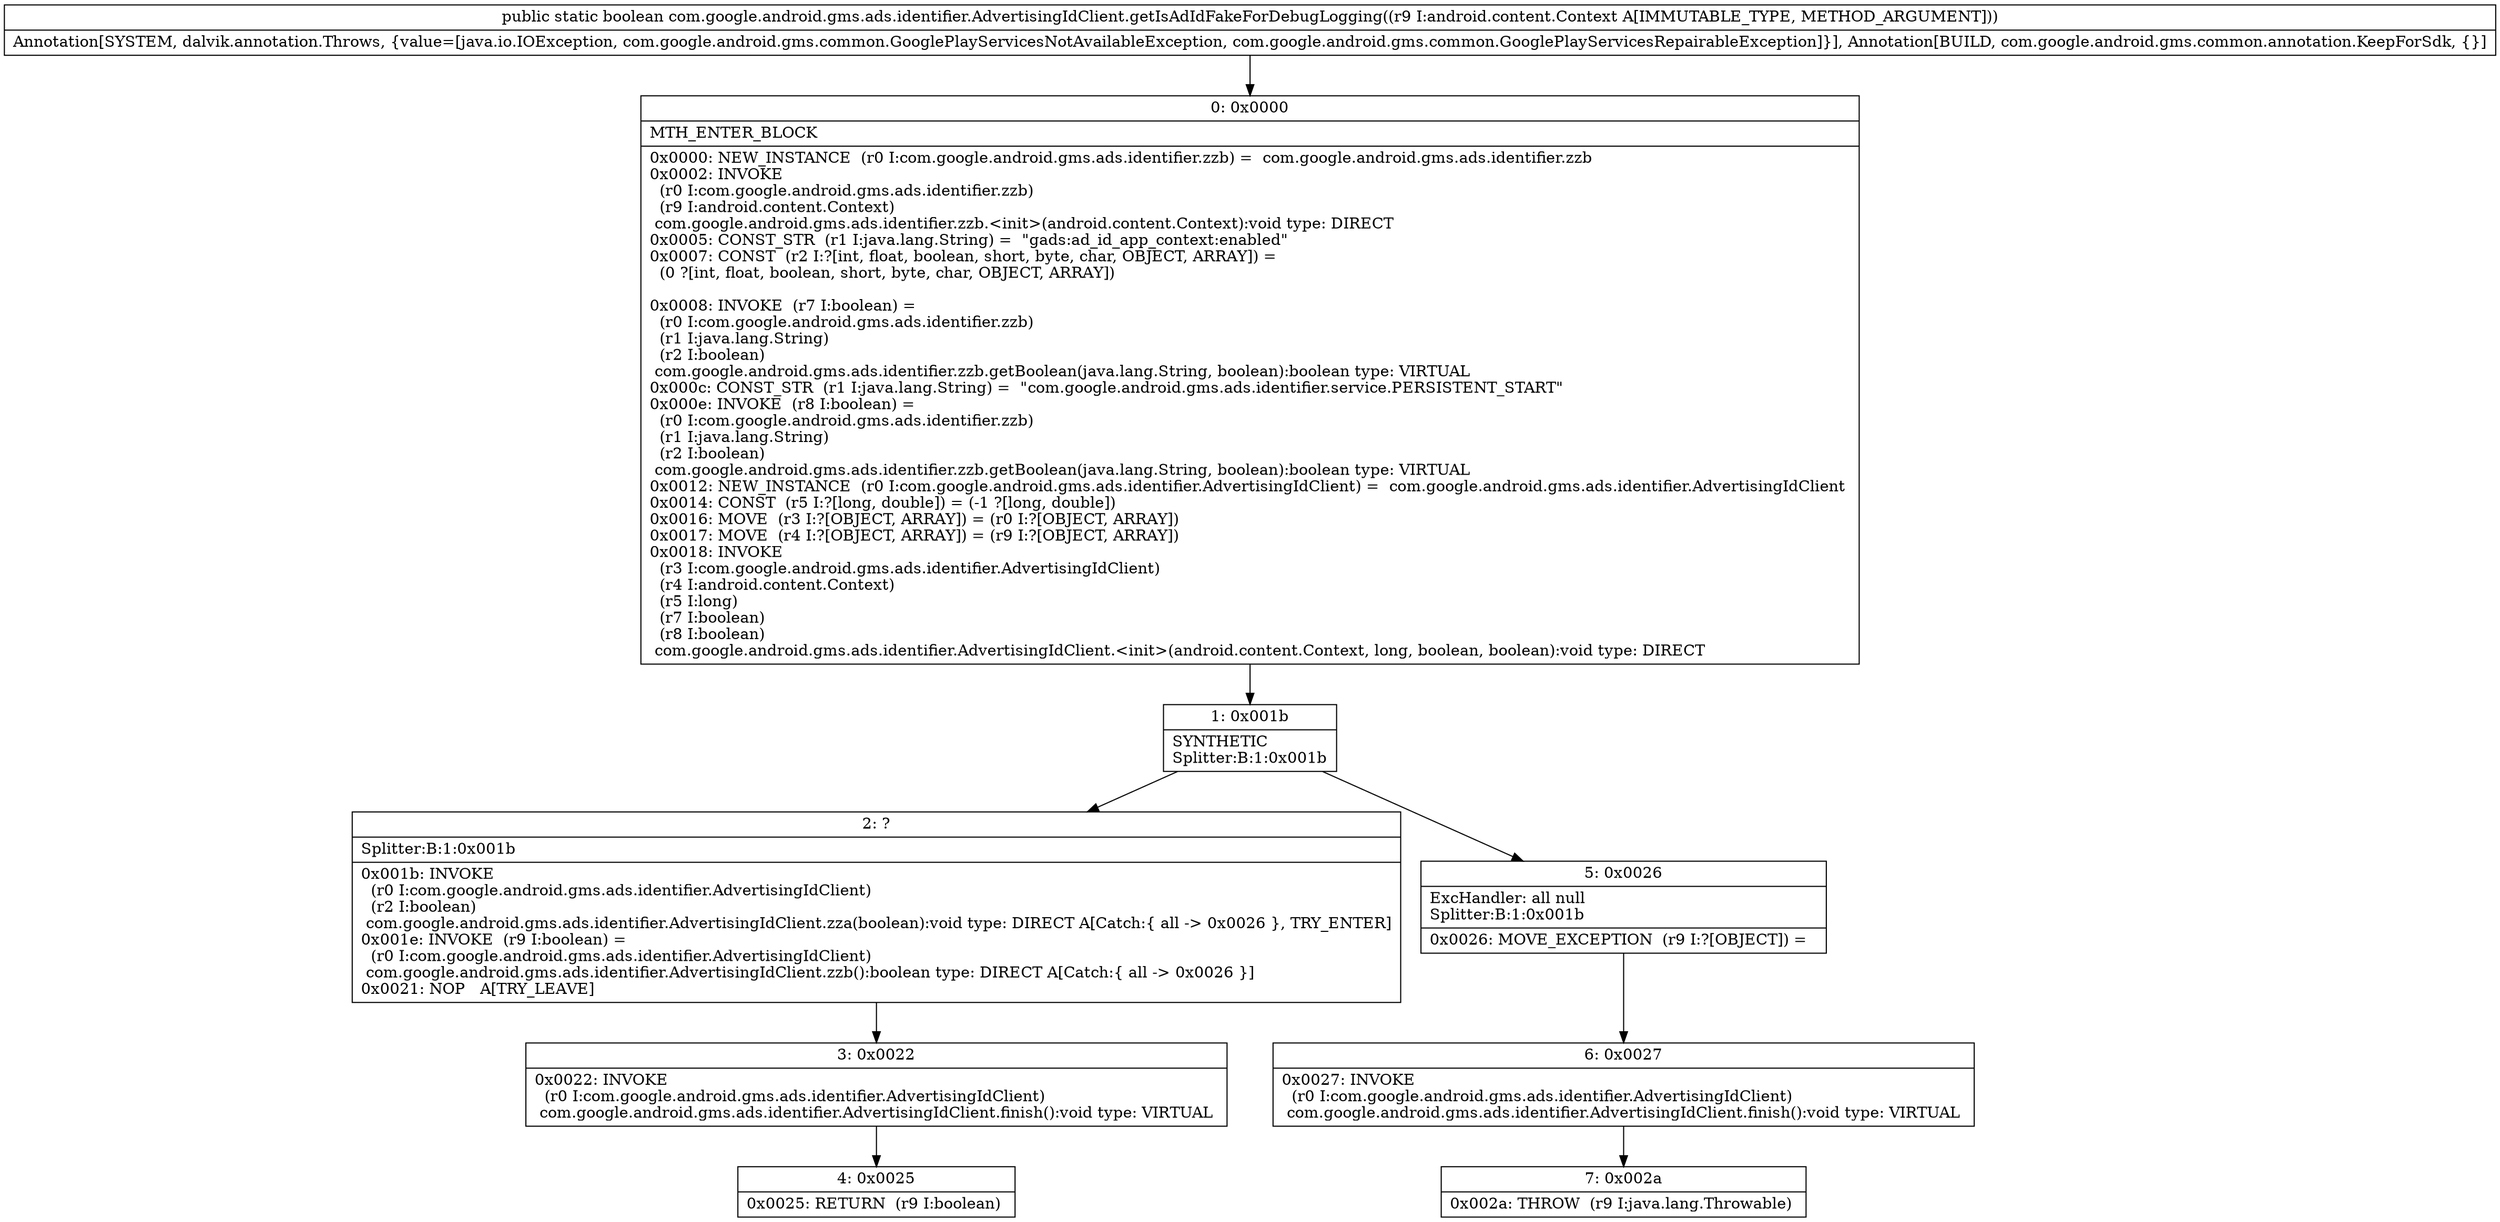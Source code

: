 digraph "CFG forcom.google.android.gms.ads.identifier.AdvertisingIdClient.getIsAdIdFakeForDebugLogging(Landroid\/content\/Context;)Z" {
Node_0 [shape=record,label="{0\:\ 0x0000|MTH_ENTER_BLOCK\l|0x0000: NEW_INSTANCE  (r0 I:com.google.android.gms.ads.identifier.zzb) =  com.google.android.gms.ads.identifier.zzb \l0x0002: INVOKE  \l  (r0 I:com.google.android.gms.ads.identifier.zzb)\l  (r9 I:android.content.Context)\l com.google.android.gms.ads.identifier.zzb.\<init\>(android.content.Context):void type: DIRECT \l0x0005: CONST_STR  (r1 I:java.lang.String) =  \"gads:ad_id_app_context:enabled\" \l0x0007: CONST  (r2 I:?[int, float, boolean, short, byte, char, OBJECT, ARRAY]) = \l  (0 ?[int, float, boolean, short, byte, char, OBJECT, ARRAY])\l \l0x0008: INVOKE  (r7 I:boolean) = \l  (r0 I:com.google.android.gms.ads.identifier.zzb)\l  (r1 I:java.lang.String)\l  (r2 I:boolean)\l com.google.android.gms.ads.identifier.zzb.getBoolean(java.lang.String, boolean):boolean type: VIRTUAL \l0x000c: CONST_STR  (r1 I:java.lang.String) =  \"com.google.android.gms.ads.identifier.service.PERSISTENT_START\" \l0x000e: INVOKE  (r8 I:boolean) = \l  (r0 I:com.google.android.gms.ads.identifier.zzb)\l  (r1 I:java.lang.String)\l  (r2 I:boolean)\l com.google.android.gms.ads.identifier.zzb.getBoolean(java.lang.String, boolean):boolean type: VIRTUAL \l0x0012: NEW_INSTANCE  (r0 I:com.google.android.gms.ads.identifier.AdvertisingIdClient) =  com.google.android.gms.ads.identifier.AdvertisingIdClient \l0x0014: CONST  (r5 I:?[long, double]) = (\-1 ?[long, double]) \l0x0016: MOVE  (r3 I:?[OBJECT, ARRAY]) = (r0 I:?[OBJECT, ARRAY]) \l0x0017: MOVE  (r4 I:?[OBJECT, ARRAY]) = (r9 I:?[OBJECT, ARRAY]) \l0x0018: INVOKE  \l  (r3 I:com.google.android.gms.ads.identifier.AdvertisingIdClient)\l  (r4 I:android.content.Context)\l  (r5 I:long)\l  (r7 I:boolean)\l  (r8 I:boolean)\l com.google.android.gms.ads.identifier.AdvertisingIdClient.\<init\>(android.content.Context, long, boolean, boolean):void type: DIRECT \l}"];
Node_1 [shape=record,label="{1\:\ 0x001b|SYNTHETIC\lSplitter:B:1:0x001b\l}"];
Node_2 [shape=record,label="{2\:\ ?|Splitter:B:1:0x001b\l|0x001b: INVOKE  \l  (r0 I:com.google.android.gms.ads.identifier.AdvertisingIdClient)\l  (r2 I:boolean)\l com.google.android.gms.ads.identifier.AdvertisingIdClient.zza(boolean):void type: DIRECT A[Catch:\{ all \-\> 0x0026 \}, TRY_ENTER]\l0x001e: INVOKE  (r9 I:boolean) = \l  (r0 I:com.google.android.gms.ads.identifier.AdvertisingIdClient)\l com.google.android.gms.ads.identifier.AdvertisingIdClient.zzb():boolean type: DIRECT A[Catch:\{ all \-\> 0x0026 \}]\l0x0021: NOP   A[TRY_LEAVE]\l}"];
Node_3 [shape=record,label="{3\:\ 0x0022|0x0022: INVOKE  \l  (r0 I:com.google.android.gms.ads.identifier.AdvertisingIdClient)\l com.google.android.gms.ads.identifier.AdvertisingIdClient.finish():void type: VIRTUAL \l}"];
Node_4 [shape=record,label="{4\:\ 0x0025|0x0025: RETURN  (r9 I:boolean) \l}"];
Node_5 [shape=record,label="{5\:\ 0x0026|ExcHandler: all null\lSplitter:B:1:0x001b\l|0x0026: MOVE_EXCEPTION  (r9 I:?[OBJECT]) =  \l}"];
Node_6 [shape=record,label="{6\:\ 0x0027|0x0027: INVOKE  \l  (r0 I:com.google.android.gms.ads.identifier.AdvertisingIdClient)\l com.google.android.gms.ads.identifier.AdvertisingIdClient.finish():void type: VIRTUAL \l}"];
Node_7 [shape=record,label="{7\:\ 0x002a|0x002a: THROW  (r9 I:java.lang.Throwable) \l}"];
MethodNode[shape=record,label="{public static boolean com.google.android.gms.ads.identifier.AdvertisingIdClient.getIsAdIdFakeForDebugLogging((r9 I:android.content.Context A[IMMUTABLE_TYPE, METHOD_ARGUMENT]))  | Annotation[SYSTEM, dalvik.annotation.Throws, \{value=[java.io.IOException, com.google.android.gms.common.GooglePlayServicesNotAvailableException, com.google.android.gms.common.GooglePlayServicesRepairableException]\}], Annotation[BUILD, com.google.android.gms.common.annotation.KeepForSdk, \{\}]\l}"];
MethodNode -> Node_0;
Node_0 -> Node_1;
Node_1 -> Node_2;
Node_1 -> Node_5;
Node_2 -> Node_3;
Node_3 -> Node_4;
Node_5 -> Node_6;
Node_6 -> Node_7;
}

